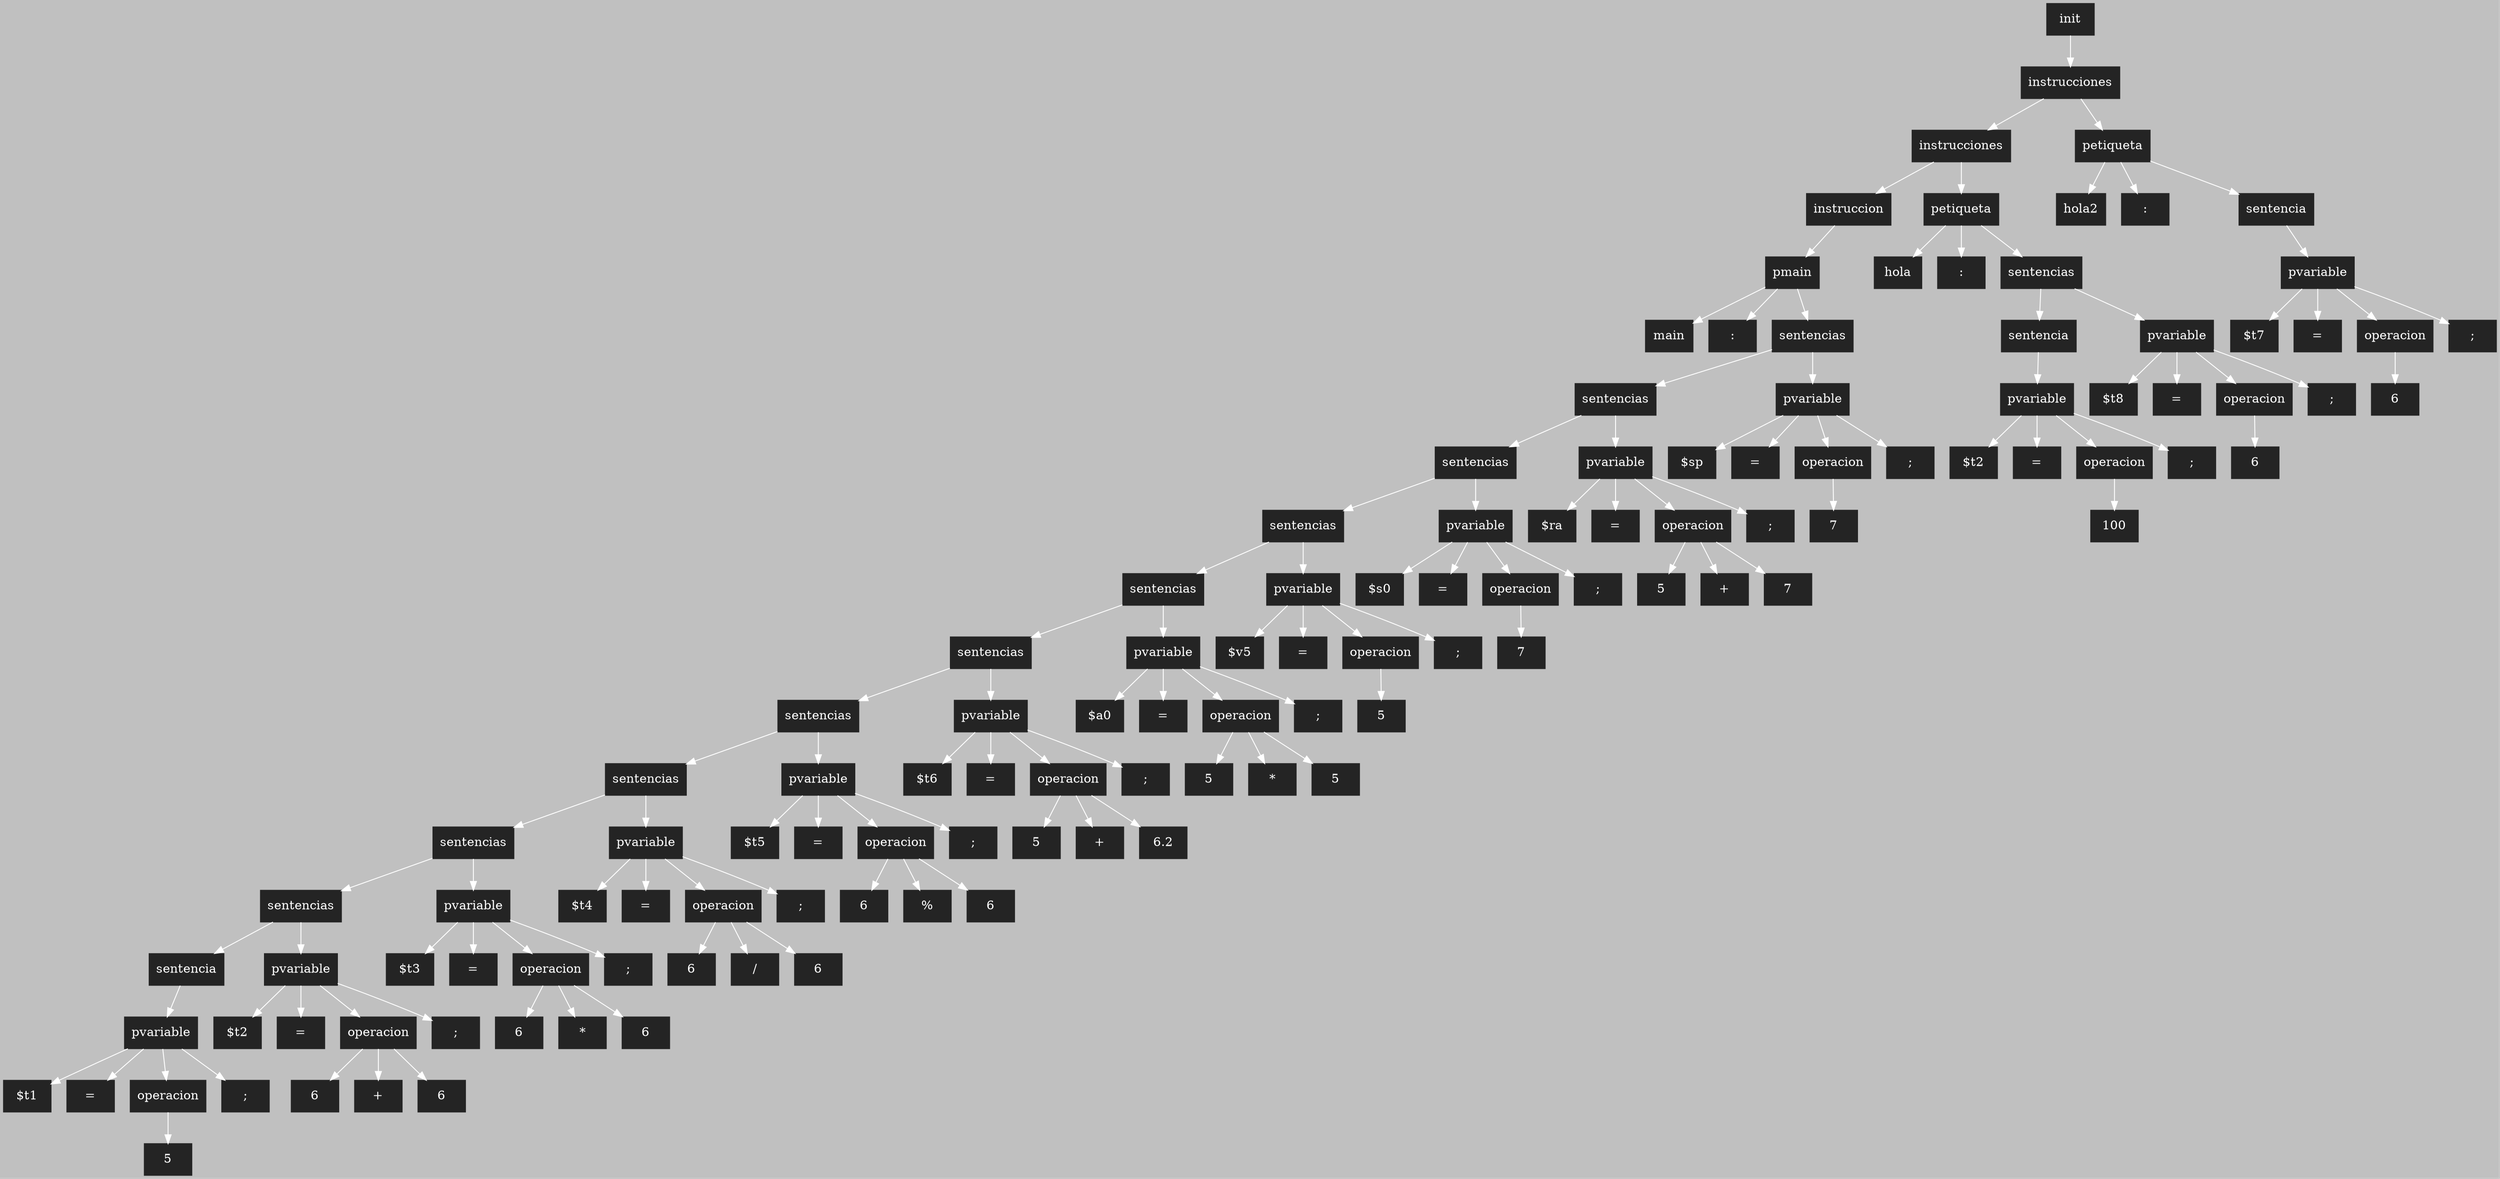 digraph{ bgcolor = gray 
 node[fontcolor = white, height = 0.5, color = white] 
 [shape=box, style=filled, color=gray14] 
 rankdir=UD 
 edge[color=white, dir=fordware]
125[style = "filled" ; label = "init"] 
124[style = "filled" ; label = "instrucciones"] 
113[style = "filled" ; label = "instrucciones"] 
95[style = "filled" ; label = "instruccion"] 
92[style = "filled" ; label = "pmain"] 
93[style = "filled" ; label = "main"] 
94[style = "filled" ; label = ":"] 
91[style = "filled" ; label = "sentencias"] 
84[style = "filled" ; label = "sentencias"] 
75[style = "filled" ; label = "sentencias"] 
68[style = "filled" ; label = "sentencias"] 
61[style = "filled" ; label = "sentencias"] 
52[style = "filled" ; label = "sentencias"] 
43[style = "filled" ; label = "sentencias"] 
34[style = "filled" ; label = "sentencias"] 
25[style = "filled" ; label = "sentencias"] 
16[style = "filled" ; label = "sentencias"] 
7[style = "filled" ; label = "sentencia"] 
3[style = "filled" ; label = "pvariable"] 
4[style = "filled" ; label = "$t1"] 
5[style = "filled" ; label = "="] 
2[style = "filled" ; label = "operacion"] 
1[style = "filled" ; label = "5"] 
6[style = "filled" ; label = ";"] 
12[style = "filled" ; label = "pvariable"] 
13[style = "filled" ; label = "$t2"] 
14[style = "filled" ; label = "="] 
10[style = "filled" ; label = "operacion"] 
8[style = "filled" ; label = "6"] 
11[style = "filled" ; label = "+"] 
9[style = "filled" ; label = "6"] 
15[style = "filled" ; label = ";"] 
21[style = "filled" ; label = "pvariable"] 
22[style = "filled" ; label = "$t3"] 
23[style = "filled" ; label = "="] 
19[style = "filled" ; label = "operacion"] 
17[style = "filled" ; label = "6"] 
20[style = "filled" ; label = "*"] 
18[style = "filled" ; label = "6"] 
24[style = "filled" ; label = ";"] 
30[style = "filled" ; label = "pvariable"] 
31[style = "filled" ; label = "$t4"] 
32[style = "filled" ; label = "="] 
28[style = "filled" ; label = "operacion"] 
26[style = "filled" ; label = "6"] 
29[style = "filled" ; label = "/"] 
27[style = "filled" ; label = "6"] 
33[style = "filled" ; label = ";"] 
39[style = "filled" ; label = "pvariable"] 
40[style = "filled" ; label = "$t5"] 
41[style = "filled" ; label = "="] 
37[style = "filled" ; label = "operacion"] 
35[style = "filled" ; label = "6"] 
38[style = "filled" ; label = "%"] 
36[style = "filled" ; label = "6"] 
42[style = "filled" ; label = ";"] 
48[style = "filled" ; label = "pvariable"] 
49[style = "filled" ; label = "$t6"] 
50[style = "filled" ; label = "="] 
46[style = "filled" ; label = "operacion"] 
44[style = "filled" ; label = "5"] 
47[style = "filled" ; label = "+"] 
45[style = "filled" ; label = "6.2"] 
51[style = "filled" ; label = ";"] 
57[style = "filled" ; label = "pvariable"] 
58[style = "filled" ; label = "$a0"] 
59[style = "filled" ; label = "="] 
55[style = "filled" ; label = "operacion"] 
53[style = "filled" ; label = "5"] 
56[style = "filled" ; label = "*"] 
54[style = "filled" ; label = "5"] 
60[style = "filled" ; label = ";"] 
64[style = "filled" ; label = "pvariable"] 
65[style = "filled" ; label = "$v5"] 
66[style = "filled" ; label = "="] 
63[style = "filled" ; label = "operacion"] 
62[style = "filled" ; label = "5"] 
67[style = "filled" ; label = ";"] 
71[style = "filled" ; label = "pvariable"] 
72[style = "filled" ; label = "$s0"] 
73[style = "filled" ; label = "="] 
70[style = "filled" ; label = "operacion"] 
69[style = "filled" ; label = "7"] 
74[style = "filled" ; label = ";"] 
80[style = "filled" ; label = "pvariable"] 
81[style = "filled" ; label = "$ra"] 
82[style = "filled" ; label = "="] 
78[style = "filled" ; label = "operacion"] 
76[style = "filled" ; label = "5"] 
79[style = "filled" ; label = "+"] 
77[style = "filled" ; label = "7"] 
83[style = "filled" ; label = ";"] 
87[style = "filled" ; label = "pvariable"] 
88[style = "filled" ; label = "$sp"] 
89[style = "filled" ; label = "="] 
86[style = "filled" ; label = "operacion"] 
85[style = "filled" ; label = "7"] 
90[style = "filled" ; label = ";"] 
110[style = "filled" ; label = "petiqueta"] 
111[style = "filled" ; label = "hola"] 
112[style = "filled" ; label = ":"] 
109[style = "filled" ; label = "sentencias"] 
102[style = "filled" ; label = "sentencia"] 
98[style = "filled" ; label = "pvariable"] 
99[style = "filled" ; label = "$t2"] 
100[style = "filled" ; label = "="] 
97[style = "filled" ; label = "operacion"] 
96[style = "filled" ; label = "100"] 
101[style = "filled" ; label = ";"] 
105[style = "filled" ; label = "pvariable"] 
106[style = "filled" ; label = "$t8"] 
107[style = "filled" ; label = "="] 
104[style = "filled" ; label = "operacion"] 
103[style = "filled" ; label = "6"] 
108[style = "filled" ; label = ";"] 
121[style = "filled" ; label = "petiqueta"] 
122[style = "filled" ; label = "hola2"] 
123[style = "filled" ; label = ":"] 
120[style = "filled" ; label = "sentencia"] 
116[style = "filled" ; label = "pvariable"] 
117[style = "filled" ; label = "$t7"] 
118[style = "filled" ; label = "="] 
115[style = "filled" ; label = "operacion"] 
114[style = "filled" ; label = "6"] 
119[style = "filled" ; label = ";"] 
125->124;
124->113;
113->95;
95->92;
92->93;
92->94;
92->91;
91->84;
84->75;
75->68;
68->61;
61->52;
52->43;
43->34;
34->25;
25->16;
16->7;
7->3;
3->4;
3->5;
3->2;
2->1;
3->6;
16->12;
12->13;
12->14;
12->10;
10->8;
10->11;
10->9;
12->15;
25->21;
21->22;
21->23;
21->19;
19->17;
19->20;
19->18;
21->24;
34->30;
30->31;
30->32;
30->28;
28->26;
28->29;
28->27;
30->33;
43->39;
39->40;
39->41;
39->37;
37->35;
37->38;
37->36;
39->42;
52->48;
48->49;
48->50;
48->46;
46->44;
46->47;
46->45;
48->51;
61->57;
57->58;
57->59;
57->55;
55->53;
55->56;
55->54;
57->60;
68->64;
64->65;
64->66;
64->63;
63->62;
64->67;
75->71;
71->72;
71->73;
71->70;
70->69;
71->74;
84->80;
80->81;
80->82;
80->78;
78->76;
78->79;
78->77;
80->83;
91->87;
87->88;
87->89;
87->86;
86->85;
87->90;
113->110;
110->111;
110->112;
110->109;
109->102;
102->98;
98->99;
98->100;
98->97;
97->96;
98->101;
109->105;
105->106;
105->107;
105->104;
104->103;
105->108;
124->121;
121->122;
121->123;
121->120;
120->116;
116->117;
116->118;
116->115;
115->114;
116->119;

}